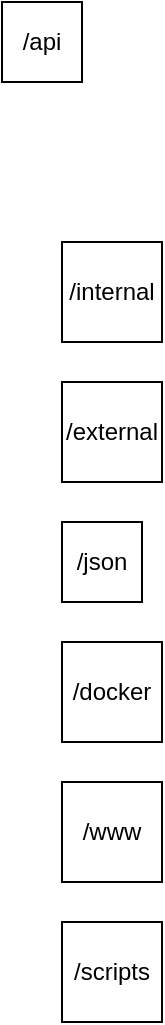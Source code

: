 <mxfile version="27.1.6">
  <diagram name="Page-1" id="bi5Sau08iDKJp8JhSa3X">
    <mxGraphModel dx="815" dy="429" grid="1" gridSize="10" guides="1" tooltips="1" connect="1" arrows="1" fold="1" page="1" pageScale="1" pageWidth="850" pageHeight="1100" math="0" shadow="0">
      <root>
        <mxCell id="0" />
        <mxCell id="1" parent="0" />
        <mxCell id="Gaa8zeEHLejWbOIzc_xn-1" value="/api" style="whiteSpace=wrap;html=1;aspect=fixed;" parent="1" vertex="1">
          <mxGeometry x="50" y="20" width="40" height="40" as="geometry" />
        </mxCell>
        <mxCell id="Gaa8zeEHLejWbOIzc_xn-2" style="edgeStyle=orthogonalEdgeStyle;rounded=0;orthogonalLoop=1;jettySize=auto;html=1;exitX=0.5;exitY=1;exitDx=0;exitDy=0;" parent="1" source="Gaa8zeEHLejWbOIzc_xn-1" target="Gaa8zeEHLejWbOIzc_xn-1" edge="1">
          <mxGeometry relative="1" as="geometry" />
        </mxCell>
        <mxCell id="Gaa8zeEHLejWbOIzc_xn-4" value="&lt;div&gt;/internal&lt;/div&gt;" style="whiteSpace=wrap;html=1;aspect=fixed;" parent="1" vertex="1">
          <mxGeometry x="80" y="140" width="50" height="50" as="geometry" />
        </mxCell>
        <mxCell id="Gaa8zeEHLejWbOIzc_xn-5" value="&lt;div&gt;/external&lt;/div&gt;" style="whiteSpace=wrap;html=1;aspect=fixed;" parent="1" vertex="1">
          <mxGeometry x="80" y="210" width="50" height="50" as="geometry" />
        </mxCell>
        <mxCell id="Gaa8zeEHLejWbOIzc_xn-6" value="&lt;div&gt;/json&lt;/div&gt;" style="whiteSpace=wrap;html=1;aspect=fixed;" parent="1" vertex="1">
          <mxGeometry x="80" y="280" width="40" height="40" as="geometry" />
        </mxCell>
        <mxCell id="Gaa8zeEHLejWbOIzc_xn-7" value="/www" style="whiteSpace=wrap;html=1;aspect=fixed;" parent="1" vertex="1">
          <mxGeometry x="80" y="410" width="50" height="50" as="geometry" />
        </mxCell>
        <mxCell id="Gaa8zeEHLejWbOIzc_xn-8" value="/docker" style="whiteSpace=wrap;html=1;aspect=fixed;" parent="1" vertex="1">
          <mxGeometry x="80" y="340" width="50" height="50" as="geometry" />
        </mxCell>
        <mxCell id="Gaa8zeEHLejWbOIzc_xn-9" value="/scripts" style="whiteSpace=wrap;html=1;aspect=fixed;" parent="1" vertex="1">
          <mxGeometry x="80" y="480" width="50" height="50" as="geometry" />
        </mxCell>
      </root>
    </mxGraphModel>
  </diagram>
</mxfile>
